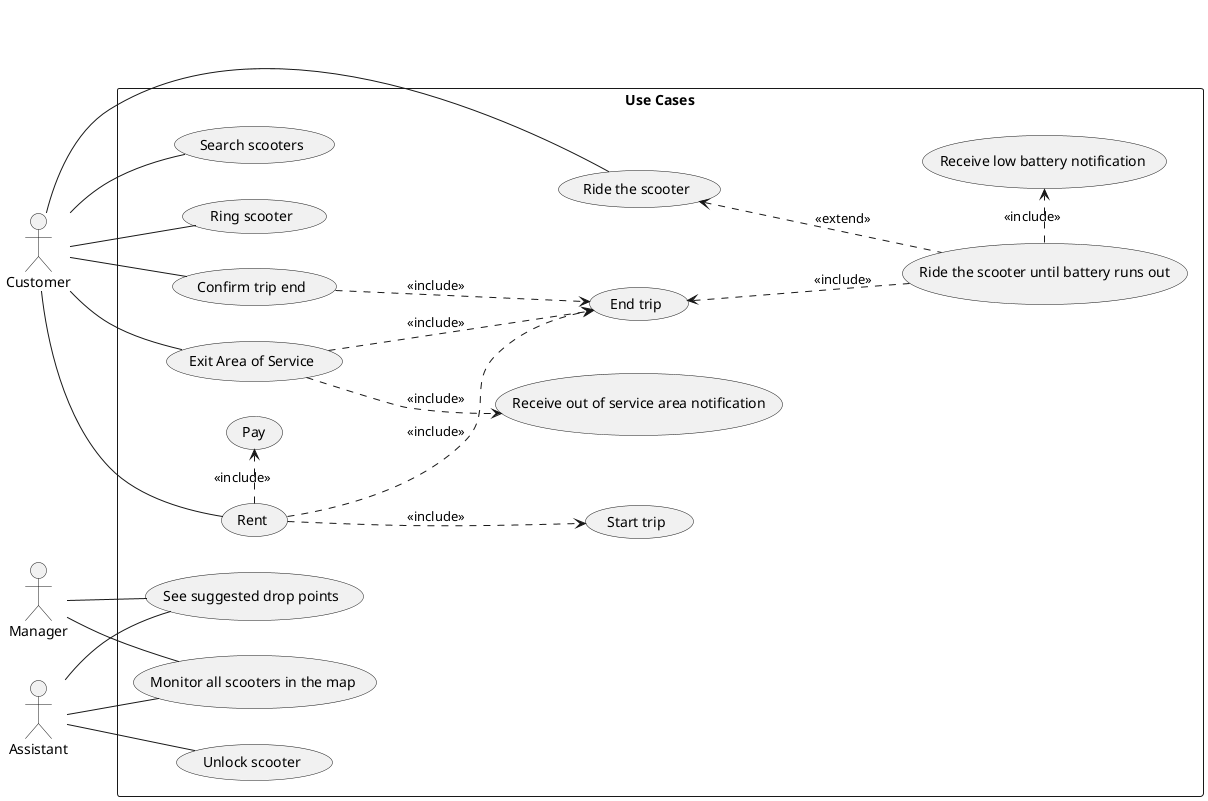 @startuml Use Case Diagram
left to right direction
actor "Customer" as c
actor "Manager" as m
actor "Assistant" as a
rectangle "Use Cases" {
    usecase "Rent" as rent
    usecase "Pay" as pay
    usecase "Search scooters" as search 
    usecase "Ring scooter" as ring
    usecase "Unlock scooter" as unlock
    usecase "Start trip" as start_trip
    usecase "Confirm trip end" as confirm_end
    usecase "End trip" as end_trip
    usecase "Exit Area of Service" as exit_area
    usecase "Ride the scooter" as ride
    usecase "Ride the scooter until battery runs out" as ride_lot
    usecase "Receive low battery notification" as battery_notification
    usecase "Receive out of service area notification" as area_notification
    usecase "Monitor all scooters in the map" as monitor
    usecase "See suggested drop points" as see_points

    confirm_end .down.> end_trip : <<include>>
    exit_area .down.> end_trip : <<include>>
    exit_area .down.> area_notification : <<include>>
    ride_lot .up.> ride : <<extend>>
    ride_lot .up.> end_trip : <<include>>
    rent .down.> start_trip : <<include>>
    rent .down.> end_trip : <<include>>
    rent .> pay : <<include>>
    ride_lot .> battery_notification : <<include>>
}
c -- search
c -- ring
c -- rent
c -- confirm_end
c -- exit_area
c -- ride

m -- monitor
m -- see_points

a -- monitor
a -- see_points
a -- unlock
@enduml